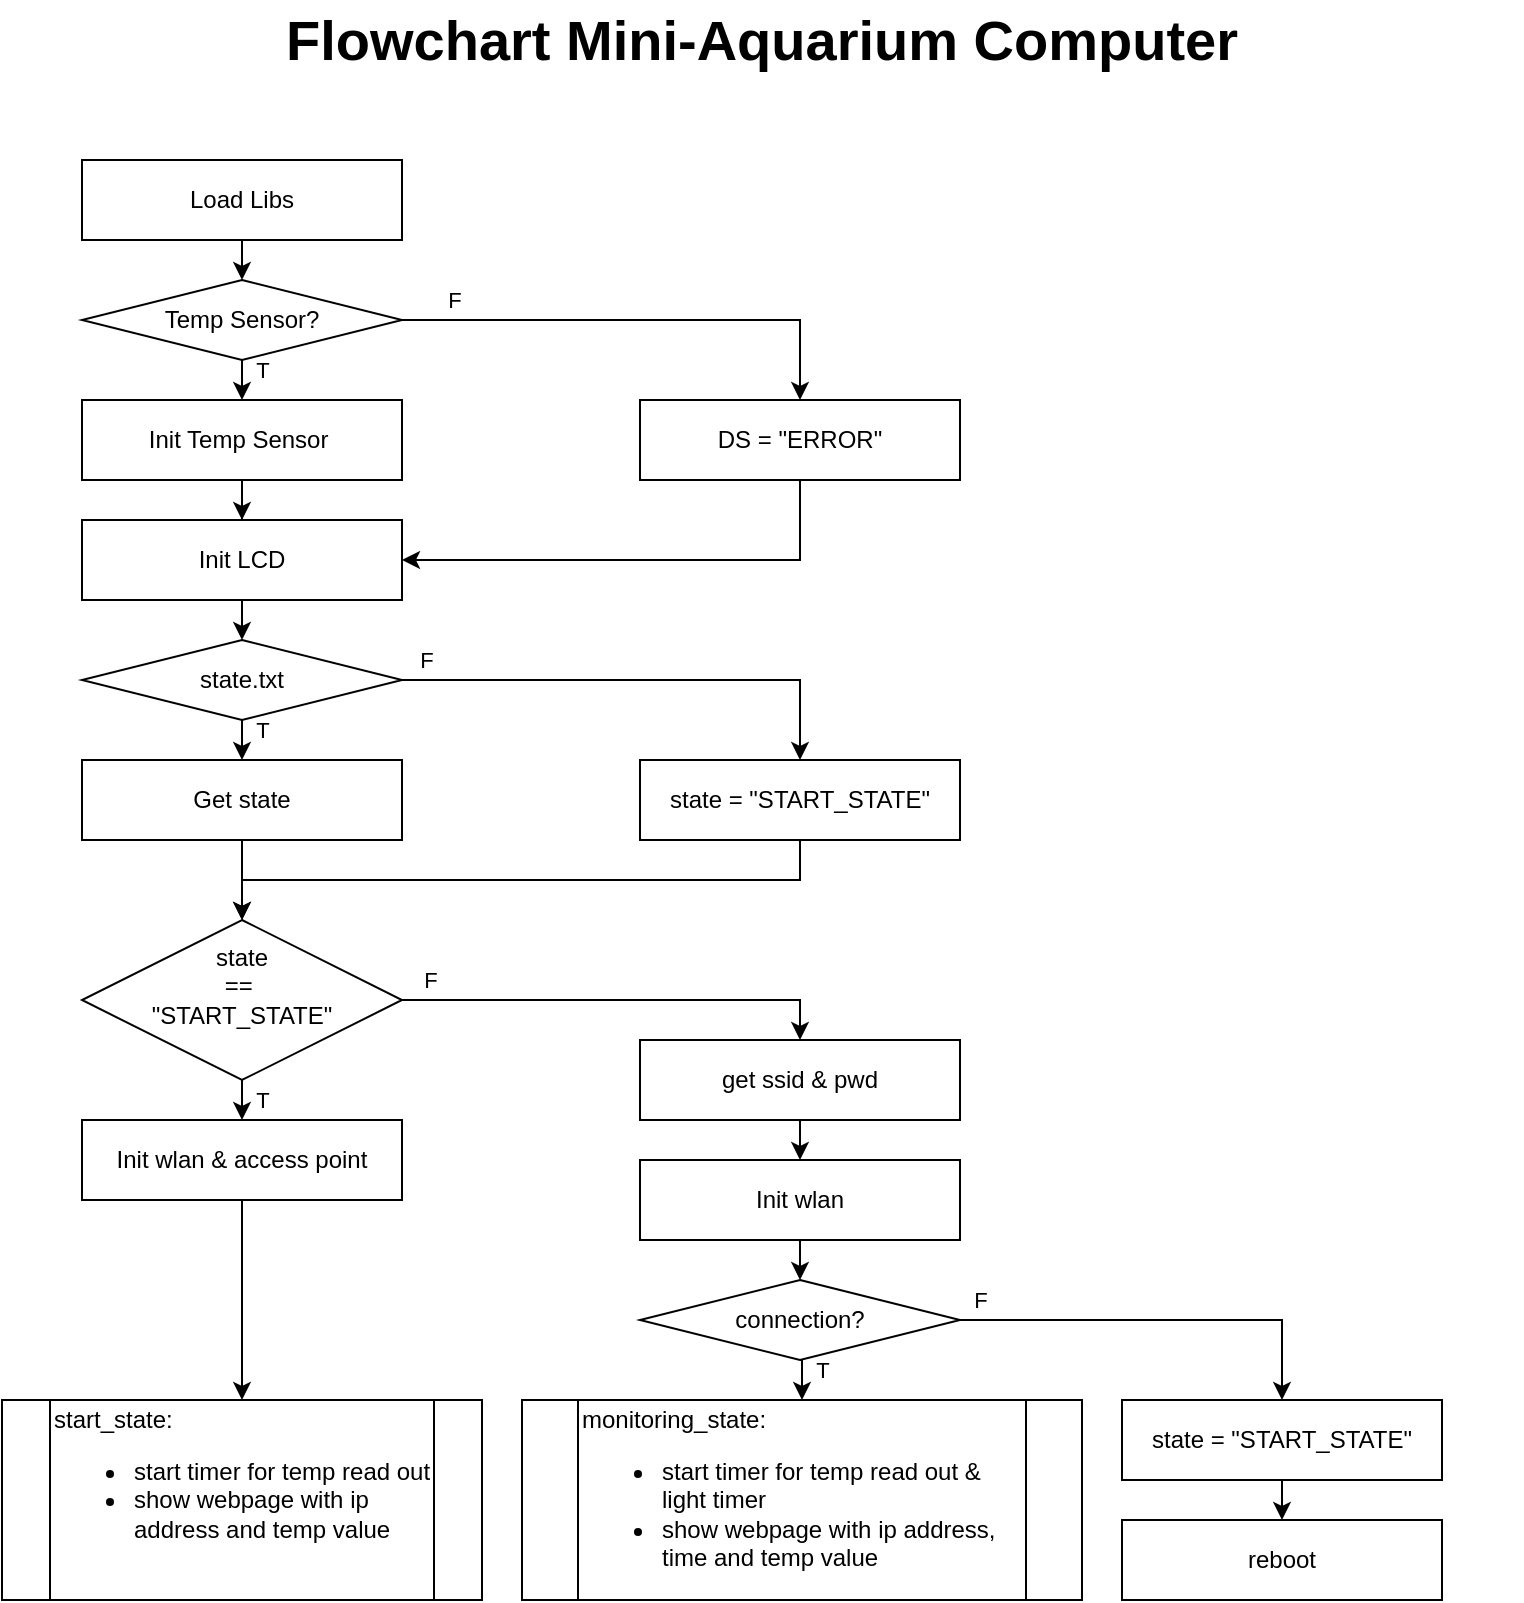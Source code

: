 <mxfile version="26.0.4">
  <diagram name="Seite-1" id="qhzQZG2OVM3FkgnTOanK">
    <mxGraphModel dx="1383" dy="905" grid="1" gridSize="10" guides="1" tooltips="1" connect="1" arrows="1" fold="1" page="1" pageScale="1" pageWidth="827" pageHeight="1169" math="0" shadow="0">
      <root>
        <mxCell id="0" />
        <mxCell id="1" parent="0" />
        <mxCell id="OCyRLwWPPjGgOZLLUDId-37" style="edgeStyle=orthogonalEdgeStyle;rounded=0;orthogonalLoop=1;jettySize=auto;html=1;exitX=0.5;exitY=1;exitDx=0;exitDy=0;entryX=0.5;entryY=0;entryDx=0;entryDy=0;" edge="1" parent="1" source="OCyRLwWPPjGgOZLLUDId-1" target="OCyRLwWPPjGgOZLLUDId-3">
          <mxGeometry relative="1" as="geometry" />
        </mxCell>
        <mxCell id="OCyRLwWPPjGgOZLLUDId-1" value="Load Libs" style="rounded=0;whiteSpace=wrap;html=1;fillColor=none;" vertex="1" parent="1">
          <mxGeometry x="80" y="120" width="160" height="40" as="geometry" />
        </mxCell>
        <mxCell id="OCyRLwWPPjGgOZLLUDId-5" value="T" style="edgeStyle=orthogonalEdgeStyle;rounded=0;orthogonalLoop=1;jettySize=auto;html=1;exitX=0.5;exitY=1;exitDx=0;exitDy=0;entryX=0.5;entryY=0;entryDx=0;entryDy=0;" edge="1" parent="1" source="OCyRLwWPPjGgOZLLUDId-3" target="OCyRLwWPPjGgOZLLUDId-4">
          <mxGeometry x="-0.5" y="10" relative="1" as="geometry">
            <mxPoint as="offset" />
          </mxGeometry>
        </mxCell>
        <mxCell id="OCyRLwWPPjGgOZLLUDId-7" style="edgeStyle=orthogonalEdgeStyle;rounded=0;orthogonalLoop=1;jettySize=auto;html=1;exitX=1;exitY=0.5;exitDx=0;exitDy=0;entryX=0.5;entryY=0;entryDx=0;entryDy=0;" edge="1" parent="1" source="OCyRLwWPPjGgOZLLUDId-3" target="OCyRLwWPPjGgOZLLUDId-6">
          <mxGeometry relative="1" as="geometry" />
        </mxCell>
        <mxCell id="OCyRLwWPPjGgOZLLUDId-8" value="F" style="edgeLabel;html=1;align=center;verticalAlign=middle;resizable=0;points=[];" vertex="1" connectable="0" parent="OCyRLwWPPjGgOZLLUDId-7">
          <mxGeometry x="-0.19" y="1" relative="1" as="geometry">
            <mxPoint x="-71" y="-9" as="offset" />
          </mxGeometry>
        </mxCell>
        <mxCell id="OCyRLwWPPjGgOZLLUDId-3" value="Temp Sensor?" style="rhombus;whiteSpace=wrap;html=1;fillColor=none;" vertex="1" parent="1">
          <mxGeometry x="80" y="180" width="160" height="40" as="geometry" />
        </mxCell>
        <mxCell id="OCyRLwWPPjGgOZLLUDId-10" style="edgeStyle=orthogonalEdgeStyle;rounded=0;orthogonalLoop=1;jettySize=auto;html=1;exitX=0.5;exitY=1;exitDx=0;exitDy=0;" edge="1" parent="1" source="OCyRLwWPPjGgOZLLUDId-4" target="OCyRLwWPPjGgOZLLUDId-9">
          <mxGeometry relative="1" as="geometry" />
        </mxCell>
        <mxCell id="OCyRLwWPPjGgOZLLUDId-4" value="Init Temp Sensor&amp;nbsp;" style="rounded=0;whiteSpace=wrap;html=1;fillColor=none;" vertex="1" parent="1">
          <mxGeometry x="80" y="240" width="160" height="40" as="geometry" />
        </mxCell>
        <mxCell id="OCyRLwWPPjGgOZLLUDId-11" style="edgeStyle=orthogonalEdgeStyle;rounded=0;orthogonalLoop=1;jettySize=auto;html=1;exitX=0.5;exitY=1;exitDx=0;exitDy=0;entryX=1;entryY=0.5;entryDx=0;entryDy=0;" edge="1" parent="1" source="OCyRLwWPPjGgOZLLUDId-6" target="OCyRLwWPPjGgOZLLUDId-9">
          <mxGeometry relative="1" as="geometry" />
        </mxCell>
        <mxCell id="OCyRLwWPPjGgOZLLUDId-6" value="DS = &quot;ERROR&quot;" style="rounded=0;whiteSpace=wrap;html=1;fillColor=none;" vertex="1" parent="1">
          <mxGeometry x="359" y="240" width="160" height="40" as="geometry" />
        </mxCell>
        <mxCell id="OCyRLwWPPjGgOZLLUDId-14" style="edgeStyle=orthogonalEdgeStyle;rounded=0;orthogonalLoop=1;jettySize=auto;html=1;exitX=0.5;exitY=1;exitDx=0;exitDy=0;entryX=0.5;entryY=0;entryDx=0;entryDy=0;" edge="1" parent="1" source="OCyRLwWPPjGgOZLLUDId-9" target="OCyRLwWPPjGgOZLLUDId-13">
          <mxGeometry relative="1" as="geometry" />
        </mxCell>
        <mxCell id="OCyRLwWPPjGgOZLLUDId-9" value="Init LCD" style="rounded=0;whiteSpace=wrap;html=1;fillColor=none;" vertex="1" parent="1">
          <mxGeometry x="80" y="300" width="160" height="40" as="geometry" />
        </mxCell>
        <mxCell id="OCyRLwWPPjGgOZLLUDId-16" value="T" style="edgeStyle=orthogonalEdgeStyle;rounded=0;orthogonalLoop=1;jettySize=auto;html=1;exitX=0.5;exitY=1;exitDx=0;exitDy=0;entryX=0.5;entryY=0;entryDx=0;entryDy=0;" edge="1" parent="1" source="OCyRLwWPPjGgOZLLUDId-13" target="OCyRLwWPPjGgOZLLUDId-15">
          <mxGeometry x="-0.5" y="10" relative="1" as="geometry">
            <mxPoint as="offset" />
          </mxGeometry>
        </mxCell>
        <mxCell id="OCyRLwWPPjGgOZLLUDId-18" value="F" style="edgeStyle=orthogonalEdgeStyle;rounded=0;orthogonalLoop=1;jettySize=auto;html=1;exitX=1;exitY=0.5;exitDx=0;exitDy=0;entryX=0.5;entryY=0;entryDx=0;entryDy=0;" edge="1" parent="1" source="OCyRLwWPPjGgOZLLUDId-13" target="OCyRLwWPPjGgOZLLUDId-17">
          <mxGeometry x="-0.9" y="10" relative="1" as="geometry">
            <mxPoint as="offset" />
          </mxGeometry>
        </mxCell>
        <mxCell id="OCyRLwWPPjGgOZLLUDId-13" value="state.txt" style="rhombus;whiteSpace=wrap;html=1;fillColor=none;" vertex="1" parent="1">
          <mxGeometry x="80" y="360" width="160" height="40" as="geometry" />
        </mxCell>
        <mxCell id="OCyRLwWPPjGgOZLLUDId-20" style="edgeStyle=orthogonalEdgeStyle;rounded=0;orthogonalLoop=1;jettySize=auto;html=1;exitX=0.5;exitY=1;exitDx=0;exitDy=0;entryX=0.5;entryY=0;entryDx=0;entryDy=0;" edge="1" parent="1" source="OCyRLwWPPjGgOZLLUDId-15" target="OCyRLwWPPjGgOZLLUDId-19">
          <mxGeometry relative="1" as="geometry" />
        </mxCell>
        <mxCell id="OCyRLwWPPjGgOZLLUDId-15" value="Get state" style="rounded=0;whiteSpace=wrap;html=1;fillColor=none;" vertex="1" parent="1">
          <mxGeometry x="80" y="420" width="160" height="40" as="geometry" />
        </mxCell>
        <mxCell id="OCyRLwWPPjGgOZLLUDId-21" style="edgeStyle=orthogonalEdgeStyle;rounded=0;orthogonalLoop=1;jettySize=auto;html=1;exitX=0.5;exitY=1;exitDx=0;exitDy=0;entryX=0.5;entryY=0;entryDx=0;entryDy=0;" edge="1" parent="1" source="OCyRLwWPPjGgOZLLUDId-17" target="OCyRLwWPPjGgOZLLUDId-19">
          <mxGeometry relative="1" as="geometry">
            <mxPoint x="180" y="680" as="targetPoint" />
            <Array as="points">
              <mxPoint x="380" y="480" />
              <mxPoint x="180" y="480" />
            </Array>
          </mxGeometry>
        </mxCell>
        <mxCell id="OCyRLwWPPjGgOZLLUDId-17" value="state = &quot;START_STATE&quot;" style="rounded=0;whiteSpace=wrap;html=1;fillColor=none;" vertex="1" parent="1">
          <mxGeometry x="359" y="420" width="160" height="40" as="geometry" />
        </mxCell>
        <mxCell id="OCyRLwWPPjGgOZLLUDId-28" value="F" style="edgeStyle=orthogonalEdgeStyle;rounded=0;orthogonalLoop=1;jettySize=auto;html=1;exitX=1;exitY=0.5;exitDx=0;exitDy=0;entryX=0.5;entryY=0;entryDx=0;entryDy=0;" edge="1" parent="1" source="OCyRLwWPPjGgOZLLUDId-19" target="OCyRLwWPPjGgOZLLUDId-27">
          <mxGeometry x="-0.875" y="10" relative="1" as="geometry">
            <mxPoint as="offset" />
          </mxGeometry>
        </mxCell>
        <mxCell id="OCyRLwWPPjGgOZLLUDId-38" value="T" style="edgeStyle=orthogonalEdgeStyle;rounded=0;orthogonalLoop=1;jettySize=auto;html=1;exitX=0.5;exitY=1;exitDx=0;exitDy=0;entryX=0.5;entryY=0;entryDx=0;entryDy=0;" edge="1" parent="1" source="OCyRLwWPPjGgOZLLUDId-19" target="OCyRLwWPPjGgOZLLUDId-22">
          <mxGeometry y="10" relative="1" as="geometry">
            <mxPoint as="offset" />
          </mxGeometry>
        </mxCell>
        <mxCell id="OCyRLwWPPjGgOZLLUDId-19" value="state&lt;div&gt;==&amp;nbsp;&lt;/div&gt;&lt;div&gt;&quot;START_STATE&quot;&lt;/div&gt;&lt;div&gt;&lt;br&gt;&lt;/div&gt;" style="rhombus;whiteSpace=wrap;html=1;fillColor=none;" vertex="1" parent="1">
          <mxGeometry x="80" y="500" width="160" height="80" as="geometry" />
        </mxCell>
        <mxCell id="OCyRLwWPPjGgOZLLUDId-39" style="edgeStyle=orthogonalEdgeStyle;rounded=0;orthogonalLoop=1;jettySize=auto;html=1;exitX=0.5;exitY=1;exitDx=0;exitDy=0;entryX=0.5;entryY=0;entryDx=0;entryDy=0;" edge="1" parent="1" source="OCyRLwWPPjGgOZLLUDId-22" target="OCyRLwWPPjGgOZLLUDId-26">
          <mxGeometry relative="1" as="geometry" />
        </mxCell>
        <mxCell id="OCyRLwWPPjGgOZLLUDId-22" value="Init wlan &amp;amp; access point" style="rounded=0;whiteSpace=wrap;html=1;fillColor=none;" vertex="1" parent="1">
          <mxGeometry x="80" y="600" width="160" height="40" as="geometry" />
        </mxCell>
        <mxCell id="OCyRLwWPPjGgOZLLUDId-26" value="start_state:&lt;br&gt;&lt;ul&gt;&lt;li&gt;&lt;span style=&quot;background-color: transparent; color: light-dark(rgb(0, 0, 0), rgb(255, 255, 255));&quot;&gt;start timer for temp read out&lt;/span&gt;&lt;/li&gt;&lt;li&gt;&lt;span style=&quot;background-color: transparent; color: light-dark(rgb(0, 0, 0), rgb(255, 255, 255));&quot;&gt;show webpage with ip address and temp value&lt;/span&gt;&lt;/li&gt;&lt;/ul&gt;&lt;div&gt;&lt;br&gt;&lt;/div&gt;" style="shape=process;whiteSpace=wrap;html=1;backgroundOutline=1;fillColor=none;align=left;" vertex="1" parent="1">
          <mxGeometry x="40" y="740" width="240" height="100" as="geometry" />
        </mxCell>
        <mxCell id="OCyRLwWPPjGgOZLLUDId-30" style="edgeStyle=orthogonalEdgeStyle;rounded=0;orthogonalLoop=1;jettySize=auto;html=1;exitX=0.5;exitY=1;exitDx=0;exitDy=0;entryX=0.5;entryY=0;entryDx=0;entryDy=0;" edge="1" parent="1" source="OCyRLwWPPjGgOZLLUDId-27" target="OCyRLwWPPjGgOZLLUDId-29">
          <mxGeometry relative="1" as="geometry" />
        </mxCell>
        <mxCell id="OCyRLwWPPjGgOZLLUDId-27" value="get ssid &amp;amp; pwd" style="rounded=0;whiteSpace=wrap;html=1;fillColor=none;" vertex="1" parent="1">
          <mxGeometry x="359" y="560" width="160" height="40" as="geometry" />
        </mxCell>
        <mxCell id="OCyRLwWPPjGgOZLLUDId-40" style="edgeStyle=orthogonalEdgeStyle;rounded=0;orthogonalLoop=1;jettySize=auto;html=1;exitX=0.5;exitY=1;exitDx=0;exitDy=0;entryX=0.5;entryY=0;entryDx=0;entryDy=0;" edge="1" parent="1" source="OCyRLwWPPjGgOZLLUDId-29" target="OCyRLwWPPjGgOZLLUDId-31">
          <mxGeometry relative="1" as="geometry" />
        </mxCell>
        <mxCell id="OCyRLwWPPjGgOZLLUDId-29" value="Init wlan" style="rounded=0;whiteSpace=wrap;html=1;fillColor=none;" vertex="1" parent="1">
          <mxGeometry x="359" y="620" width="160" height="40" as="geometry" />
        </mxCell>
        <mxCell id="OCyRLwWPPjGgOZLLUDId-33" value="F" style="edgeStyle=orthogonalEdgeStyle;rounded=0;orthogonalLoop=1;jettySize=auto;html=1;exitX=1;exitY=0.5;exitDx=0;exitDy=0;entryX=0.5;entryY=0;entryDx=0;entryDy=0;" edge="1" parent="1" source="OCyRLwWPPjGgOZLLUDId-31" target="OCyRLwWPPjGgOZLLUDId-32">
          <mxGeometry x="-0.9" y="10" relative="1" as="geometry">
            <mxPoint as="offset" />
          </mxGeometry>
        </mxCell>
        <mxCell id="OCyRLwWPPjGgOZLLUDId-36" value="T" style="edgeStyle=orthogonalEdgeStyle;rounded=0;orthogonalLoop=1;jettySize=auto;html=1;exitX=0.5;exitY=1;exitDx=0;exitDy=0;entryX=0.5;entryY=0;entryDx=0;entryDy=0;" edge="1" parent="1" source="OCyRLwWPPjGgOZLLUDId-31" target="OCyRLwWPPjGgOZLLUDId-35">
          <mxGeometry x="-0.5" y="10" relative="1" as="geometry">
            <mxPoint as="offset" />
          </mxGeometry>
        </mxCell>
        <mxCell id="OCyRLwWPPjGgOZLLUDId-31" value="connection?" style="rhombus;whiteSpace=wrap;html=1;fillColor=none;" vertex="1" parent="1">
          <mxGeometry x="359" y="680" width="160" height="40" as="geometry" />
        </mxCell>
        <mxCell id="OCyRLwWPPjGgOZLLUDId-42" style="edgeStyle=orthogonalEdgeStyle;rounded=0;orthogonalLoop=1;jettySize=auto;html=1;exitX=0.5;exitY=1;exitDx=0;exitDy=0;entryX=0.5;entryY=0;entryDx=0;entryDy=0;" edge="1" parent="1" source="OCyRLwWPPjGgOZLLUDId-32" target="OCyRLwWPPjGgOZLLUDId-41">
          <mxGeometry relative="1" as="geometry" />
        </mxCell>
        <mxCell id="OCyRLwWPPjGgOZLLUDId-32" value="state = &quot;START_STATE&quot;" style="rounded=0;whiteSpace=wrap;html=1;fillColor=none;" vertex="1" parent="1">
          <mxGeometry x="600" y="740" width="160" height="40" as="geometry" />
        </mxCell>
        <mxCell id="OCyRLwWPPjGgOZLLUDId-35" value="monitoring_state:&lt;div&gt;&lt;ul&gt;&lt;li&gt;start timer for temp read out &amp;amp; light timer&lt;/li&gt;&lt;li&gt;show webpage with ip address, time and temp value&lt;/li&gt;&lt;/ul&gt;&lt;/div&gt;" style="shape=process;whiteSpace=wrap;html=1;backgroundOutline=1;fillColor=none;align=left;" vertex="1" parent="1">
          <mxGeometry x="300" y="740" width="280" height="100" as="geometry" />
        </mxCell>
        <mxCell id="OCyRLwWPPjGgOZLLUDId-41" value="reboot" style="rounded=0;whiteSpace=wrap;html=1;fillColor=none;" vertex="1" parent="1">
          <mxGeometry x="600" y="800" width="160" height="40" as="geometry" />
        </mxCell>
        <mxCell id="OCyRLwWPPjGgOZLLUDId-43" value="&lt;font style=&quot;font-size: 28px;&quot;&gt;&lt;b&gt;Flowchart Mini-Aquarium Computer&lt;/b&gt;&lt;/font&gt;" style="text;html=1;align=center;verticalAlign=middle;whiteSpace=wrap;rounded=0;" vertex="1" parent="1">
          <mxGeometry x="40" y="40" width="760" height="40" as="geometry" />
        </mxCell>
      </root>
    </mxGraphModel>
  </diagram>
</mxfile>
